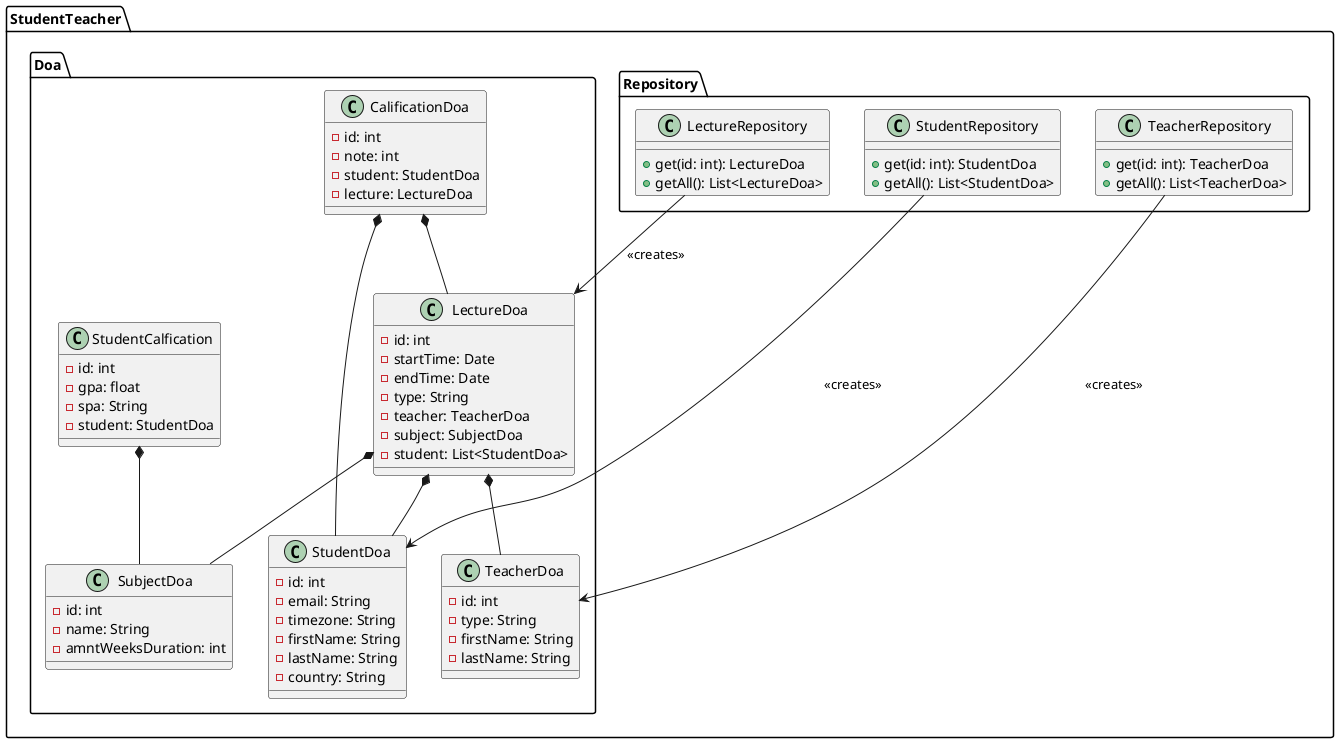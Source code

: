 @startuml
package "StudentTeacher" {
	package "Doa" {
		class StudentDoa {
			- id: int
			- email: String
			- timezone: String
			- firstName: String
			- lastName: String
			- country: String
		}

		class TeacherDoa {
			- id: int
			- type: String
			- firstName: String
			- lastName: String
		}

		class SubjectDoa {
			- id: int
			- name: String
			- amntWeeksDuration: int
		}

		class LectureDoa {
			- id: int
			- startTime: Date
			- endTime: Date
			- type: String
			- teacher: TeacherDoa
			- subject: SubjectDoa
			- student: List<StudentDoa>
		}
		LectureDoa *-- TeacherDoa
		LectureDoa *-- SubjectDoa
		LectureDoa *-- StudentDoa

		class CalificationDoa {
			- id: int
			- note: int
			- student: StudentDoa
			- lecture: LectureDoa
		}
		CalificationDoa *-- StudentDoa
		CalificationDoa *-- LectureDoa

		class StudentCalfication {
			- id: int
			- gpa: float
			- spa: String
			- student: StudentDoa
		}
		StudentCalfication *-- SubjectDoa
	}

	package "Repository"{
		class StudentRepository {
			+ get(id: int): StudentDoa
			+ getAll(): List<StudentDoa>
		}
		StudentRepository --> StudentDoa: <<creates>>

		class LectureRepository {
			+ get(id: int): LectureDoa
			+ getAll(): List<LectureDoa>
		}
		LectureRepository --> LectureDoa: <<creates>>

		class TeacherRepository {
			+ get(id: int): TeacherDoa
			+ getAll(): List<TeacherDoa>
		}
		TeacherRepository --> TeacherDoa: <<creates>>
	}
}
@enduml
